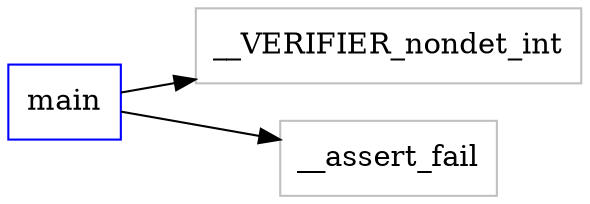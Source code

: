 digraph functioncalls {
rankdir=LR;

main [shape="box", color=blue];
__VERIFIER_nondet_int [label="__VERIFIER_nondet_int", shape="box", color=grey];
main -> __VERIFIER_nondet_int;
__assert_fail [label="__assert_fail", shape="box", color=grey];
main -> __assert_fail;
}

